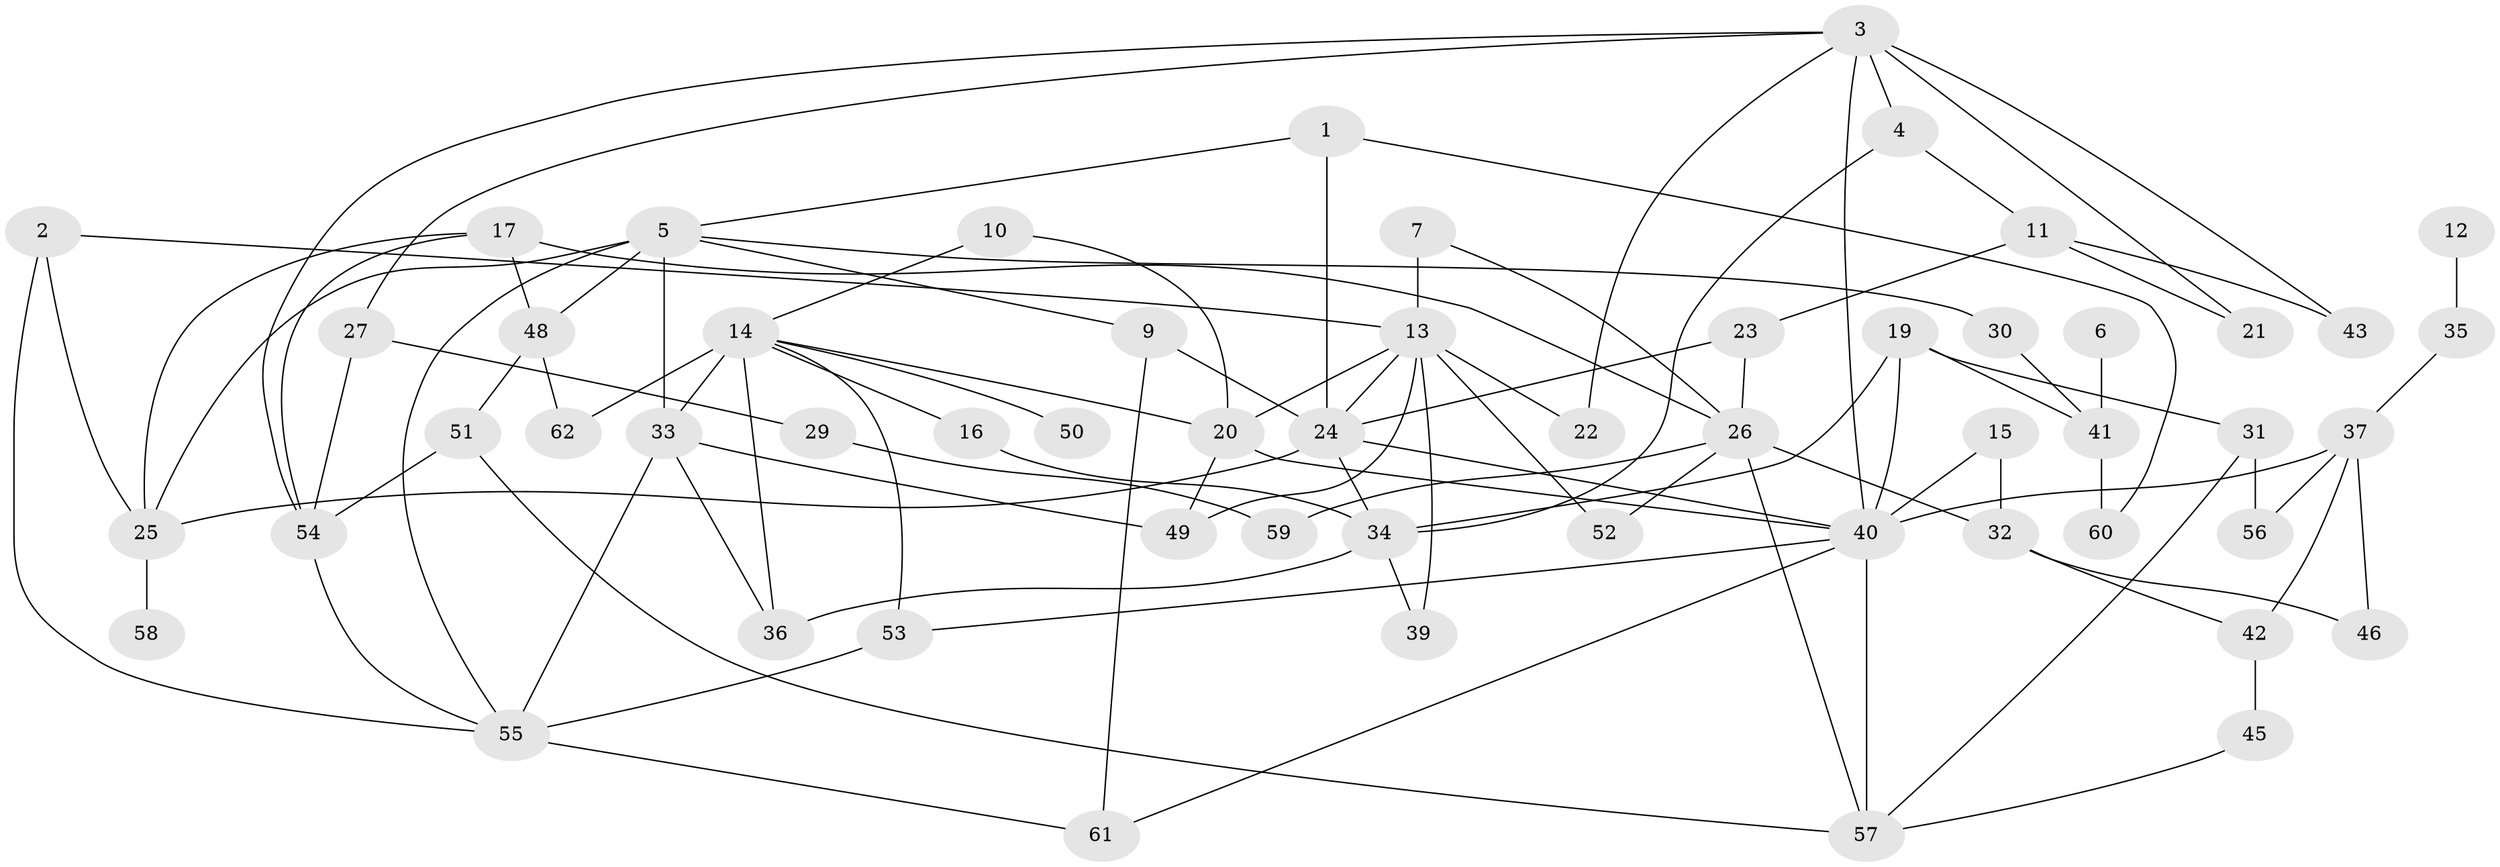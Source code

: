 // original degree distribution, {3: 0.2601626016260163, 6: 0.032520325203252036, 1: 0.1951219512195122, 0: 0.024390243902439025, 4: 0.1951219512195122, 2: 0.22764227642276422, 5: 0.04878048780487805, 7: 0.016260162601626018}
// Generated by graph-tools (version 1.1) at 2025/48/03/04/25 22:48:34]
// undirected, 56 vertices, 99 edges
graph export_dot {
  node [color=gray90,style=filled];
  1;
  2;
  3;
  4;
  5;
  6;
  7;
  9;
  10;
  11;
  12;
  13;
  14;
  15;
  16;
  17;
  19;
  20;
  21;
  22;
  23;
  24;
  25;
  26;
  27;
  29;
  30;
  31;
  32;
  33;
  34;
  35;
  36;
  37;
  39;
  40;
  41;
  42;
  43;
  45;
  46;
  48;
  49;
  50;
  51;
  52;
  53;
  54;
  55;
  56;
  57;
  58;
  59;
  60;
  61;
  62;
  1 -- 5 [weight=1.0];
  1 -- 24 [weight=1.0];
  1 -- 60 [weight=1.0];
  2 -- 13 [weight=1.0];
  2 -- 25 [weight=1.0];
  2 -- 55 [weight=1.0];
  3 -- 4 [weight=1.0];
  3 -- 21 [weight=1.0];
  3 -- 22 [weight=1.0];
  3 -- 27 [weight=1.0];
  3 -- 40 [weight=1.0];
  3 -- 43 [weight=2.0];
  3 -- 54 [weight=1.0];
  4 -- 11 [weight=1.0];
  4 -- 34 [weight=1.0];
  5 -- 9 [weight=1.0];
  5 -- 25 [weight=1.0];
  5 -- 30 [weight=1.0];
  5 -- 33 [weight=1.0];
  5 -- 48 [weight=1.0];
  5 -- 55 [weight=1.0];
  6 -- 41 [weight=1.0];
  7 -- 13 [weight=2.0];
  7 -- 26 [weight=1.0];
  9 -- 24 [weight=1.0];
  9 -- 61 [weight=1.0];
  10 -- 14 [weight=1.0];
  10 -- 20 [weight=1.0];
  11 -- 21 [weight=1.0];
  11 -- 23 [weight=2.0];
  11 -- 43 [weight=2.0];
  12 -- 35 [weight=1.0];
  13 -- 20 [weight=1.0];
  13 -- 22 [weight=1.0];
  13 -- 24 [weight=1.0];
  13 -- 39 [weight=1.0];
  13 -- 49 [weight=1.0];
  13 -- 52 [weight=1.0];
  14 -- 16 [weight=1.0];
  14 -- 20 [weight=1.0];
  14 -- 33 [weight=4.0];
  14 -- 36 [weight=1.0];
  14 -- 50 [weight=1.0];
  14 -- 53 [weight=1.0];
  14 -- 62 [weight=1.0];
  15 -- 32 [weight=1.0];
  15 -- 40 [weight=1.0];
  16 -- 34 [weight=1.0];
  17 -- 25 [weight=1.0];
  17 -- 26 [weight=1.0];
  17 -- 48 [weight=1.0];
  17 -- 54 [weight=1.0];
  19 -- 31 [weight=1.0];
  19 -- 34 [weight=1.0];
  19 -- 40 [weight=1.0];
  19 -- 41 [weight=1.0];
  20 -- 40 [weight=1.0];
  20 -- 49 [weight=1.0];
  23 -- 24 [weight=1.0];
  23 -- 26 [weight=1.0];
  24 -- 25 [weight=1.0];
  24 -- 34 [weight=1.0];
  24 -- 40 [weight=1.0];
  25 -- 58 [weight=1.0];
  26 -- 32 [weight=1.0];
  26 -- 52 [weight=1.0];
  26 -- 57 [weight=1.0];
  26 -- 59 [weight=1.0];
  27 -- 29 [weight=1.0];
  27 -- 54 [weight=2.0];
  29 -- 59 [weight=1.0];
  30 -- 41 [weight=1.0];
  31 -- 56 [weight=1.0];
  31 -- 57 [weight=1.0];
  32 -- 42 [weight=1.0];
  32 -- 46 [weight=1.0];
  33 -- 36 [weight=1.0];
  33 -- 49 [weight=1.0];
  33 -- 55 [weight=1.0];
  34 -- 36 [weight=2.0];
  34 -- 39 [weight=1.0];
  35 -- 37 [weight=1.0];
  37 -- 40 [weight=1.0];
  37 -- 42 [weight=1.0];
  37 -- 46 [weight=1.0];
  37 -- 56 [weight=1.0];
  40 -- 53 [weight=1.0];
  40 -- 57 [weight=1.0];
  40 -- 61 [weight=1.0];
  41 -- 60 [weight=1.0];
  42 -- 45 [weight=1.0];
  45 -- 57 [weight=1.0];
  48 -- 51 [weight=1.0];
  48 -- 62 [weight=1.0];
  51 -- 54 [weight=1.0];
  51 -- 57 [weight=1.0];
  53 -- 55 [weight=1.0];
  54 -- 55 [weight=1.0];
  55 -- 61 [weight=1.0];
}
